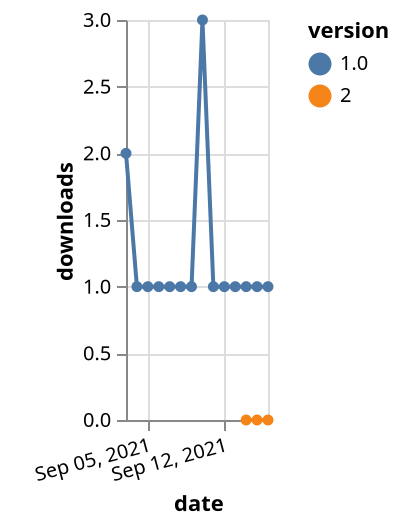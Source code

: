 {"$schema": "https://vega.github.io/schema/vega-lite/v5.json", "description": "A simple bar chart with embedded data.", "data": {"values": [{"date": "2021-09-14", "total": 31, "delta": 0, "version": "2"}, {"date": "2021-09-15", "total": 45, "delta": 0, "version": "2"}, {"date": "2021-09-16", "total": 58, "delta": 0, "version": "2"}, {"date": "2021-09-03", "total": 44, "delta": 2, "version": "1.0"}, {"date": "2021-09-04", "total": 45, "delta": 1, "version": "1.0"}, {"date": "2021-09-05", "total": 46, "delta": 1, "version": "1.0"}, {"date": "2021-09-06", "total": 47, "delta": 1, "version": "1.0"}, {"date": "2021-09-07", "total": 48, "delta": 1, "version": "1.0"}, {"date": "2021-09-08", "total": 49, "delta": 1, "version": "1.0"}, {"date": "2021-09-09", "total": 50, "delta": 1, "version": "1.0"}, {"date": "2021-09-10", "total": 53, "delta": 3, "version": "1.0"}, {"date": "2021-09-11", "total": 54, "delta": 1, "version": "1.0"}, {"date": "2021-09-12", "total": 55, "delta": 1, "version": "1.0"}, {"date": "2021-09-13", "total": 56, "delta": 1, "version": "1.0"}, {"date": "2021-09-14", "total": 57, "delta": 1, "version": "1.0"}, {"date": "2021-09-15", "total": 58, "delta": 1, "version": "1.0"}, {"date": "2021-09-16", "total": 59, "delta": 1, "version": "1.0"}]}, "width": "container", "mark": {"type": "line", "point": {"filled": true}}, "encoding": {"x": {"field": "date", "type": "temporal", "timeUnit": "yearmonthdate", "title": "date", "axis": {"labelAngle": -15}}, "y": {"field": "delta", "type": "quantitative", "title": "downloads"}, "color": {"field": "version", "type": "nominal"}, "tooltip": {"field": "delta"}}}